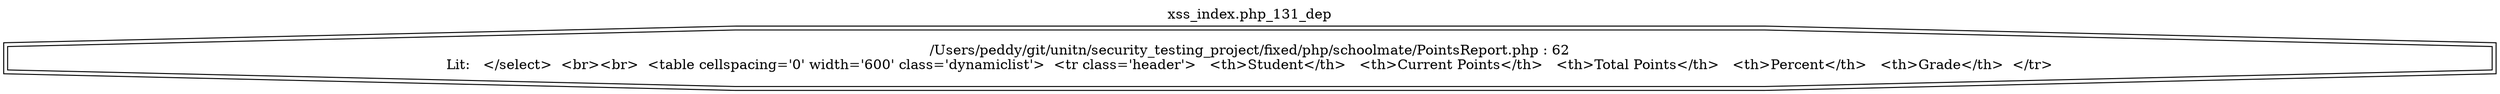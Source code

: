 digraph cfg {
  label="xss_index.php_131_dep";
  labelloc=t;
  n1 [shape=doubleoctagon, label="/Users/peddy/git/unitn/security_testing_project/fixed/php/schoolmate/PointsReport.php : 62\nLit:   </select>  <br><br>  <table cellspacing='0' width='600' class='dynamiclist'>  <tr class='header'>   <th>Student</th>   <th>Current Points</th>   <th>Total Points</th>   <th>Percent</th>   <th>Grade</th>  </tr>\n"];
}
